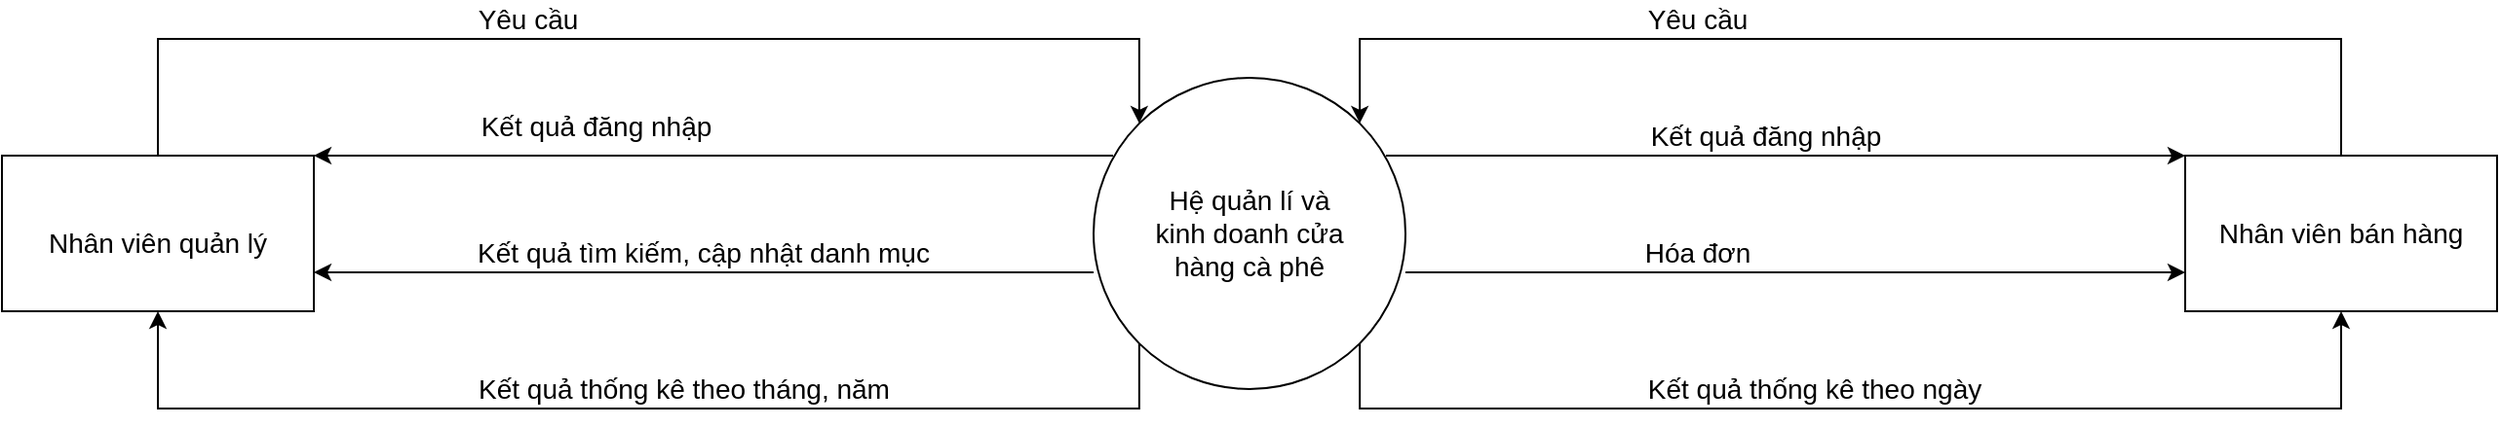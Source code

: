 <mxfile version="16.4.11" type="device"><diagram id="OmSRzT9IOsMy6QMwIVkX" name="Page-1"><mxGraphModel dx="1888" dy="641" grid="1" gridSize="10" guides="1" tooltips="1" connect="1" arrows="1" fold="1" page="1" pageScale="1" pageWidth="850" pageHeight="1100" math="0" shadow="0"><root><mxCell id="0"/><mxCell id="1" parent="0"/><mxCell id="Z8nq-rbXBbzlLNZyP6jv-1" value="" style="ellipse;whiteSpace=wrap;html=1;aspect=fixed;" parent="1" vertex="1"><mxGeometry x="320" y="320" width="160" height="160" as="geometry"/></mxCell><mxCell id="Z8nq-rbXBbzlLNZyP6jv-2" value="&lt;font style=&quot;font-size: 14px&quot;&gt;Hệ quản lí và kinh doanh cửa hàng cà phê&lt;/font&gt;" style="text;html=1;strokeColor=none;fillColor=none;align=center;verticalAlign=middle;whiteSpace=wrap;rounded=0;" parent="1" vertex="1"><mxGeometry x="345" y="385" width="110" height="30" as="geometry"/></mxCell><mxCell id="Z8nq-rbXBbzlLNZyP6jv-3" value="" style="rounded=0;whiteSpace=wrap;html=1;fontSize=14;" parent="1" vertex="1"><mxGeometry x="-240" y="360" width="160" height="80" as="geometry"/></mxCell><mxCell id="Z8nq-rbXBbzlLNZyP6jv-4" value="Nhân viên quản lý" style="text;html=1;strokeColor=none;fillColor=none;align=center;verticalAlign=middle;whiteSpace=wrap;rounded=0;fontSize=14;" parent="1" vertex="1"><mxGeometry x="-220" y="390" width="120" height="30" as="geometry"/></mxCell><mxCell id="Z8nq-rbXBbzlLNZyP6jv-5" value="" style="rounded=0;whiteSpace=wrap;html=1;fontSize=14;" parent="1" vertex="1"><mxGeometry x="880" y="360" width="160" height="80" as="geometry"/></mxCell><mxCell id="Z8nq-rbXBbzlLNZyP6jv-6" value="Nhân viên bán hàng" style="text;html=1;strokeColor=none;fillColor=none;align=center;verticalAlign=middle;whiteSpace=wrap;rounded=0;fontSize=14;" parent="1" vertex="1"><mxGeometry x="890" y="385" width="140" height="30" as="geometry"/></mxCell><mxCell id="Z8nq-rbXBbzlLNZyP6jv-13" value="Hóa đơn" style="text;html=1;strokeColor=none;fillColor=none;align=center;verticalAlign=middle;whiteSpace=wrap;rounded=0;fontSize=14;" parent="1" vertex="1"><mxGeometry x="550" y="400" width="160" height="20" as="geometry"/></mxCell><mxCell id="Z8nq-rbXBbzlLNZyP6jv-16" value="" style="endArrow=classic;html=1;rounded=0;fontSize=14;entryX=0;entryY=0;entryDx=0;entryDy=0;" parent="1" target="Z8nq-rbXBbzlLNZyP6jv-5" edge="1"><mxGeometry width="50" height="50" relative="1" as="geometry"><mxPoint x="470" y="360" as="sourcePoint"/><mxPoint x="887" y="449" as="targetPoint"/></mxGeometry></mxCell><mxCell id="Z8nq-rbXBbzlLNZyP6jv-17" value="Kết quả đăng nhập" style="text;html=1;strokeColor=none;fillColor=none;align=center;verticalAlign=middle;whiteSpace=wrap;rounded=0;fontSize=14;" parent="1" vertex="1"><mxGeometry x="600" y="340" width="130" height="20" as="geometry"/></mxCell><mxCell id="Z8nq-rbXBbzlLNZyP6jv-30" value="Kết quả thống kê theo ngày" style="text;html=1;strokeColor=none;fillColor=none;align=center;verticalAlign=middle;whiteSpace=wrap;rounded=0;fontSize=14;" parent="1" vertex="1"><mxGeometry x="600" y="470" width="180" height="20" as="geometry"/></mxCell><mxCell id="Z8nq-rbXBbzlLNZyP6jv-33" value="" style="endArrow=classic;html=1;rounded=0;fontSize=14;entryX=1;entryY=0;entryDx=0;entryDy=0;" parent="1" target="Z8nq-rbXBbzlLNZyP6jv-3" edge="1"><mxGeometry width="50" height="50" relative="1" as="geometry"><mxPoint x="330" y="360" as="sourcePoint"/><mxPoint x="-80" y="420" as="targetPoint"/></mxGeometry></mxCell><mxCell id="Z8nq-rbXBbzlLNZyP6jv-34" value="Kết quả đăng nhập" style="text;html=1;strokeColor=none;fillColor=none;align=center;verticalAlign=middle;whiteSpace=wrap;rounded=0;fontSize=14;" parent="1" vertex="1"><mxGeometry y="335" width="130" height="20" as="geometry"/></mxCell><mxCell id="Z8nq-rbXBbzlLNZyP6jv-61" value="Kết quả thống kê theo tháng, năm" style="text;html=1;strokeColor=none;fillColor=none;align=center;verticalAlign=middle;whiteSpace=wrap;rounded=0;fontSize=14;" parent="1" vertex="1"><mxGeometry y="470" width="220" height="20" as="geometry"/></mxCell><mxCell id="b3I_2MpO2rmT7nTp_MBC-2" value="" style="edgeStyle=elbowEdgeStyle;elbow=horizontal;endArrow=classic;html=1;rounded=0;exitX=0.5;exitY=0;exitDx=0;exitDy=0;entryX=0;entryY=0;entryDx=0;entryDy=0;" parent="1" source="Z8nq-rbXBbzlLNZyP6jv-3" target="Z8nq-rbXBbzlLNZyP6jv-1" edge="1"><mxGeometry width="50" height="50" relative="1" as="geometry"><mxPoint x="300" y="420" as="sourcePoint"/><mxPoint x="350" y="370" as="targetPoint"/><Array as="points"><mxPoint x="120" y="300"/></Array></mxGeometry></mxCell><mxCell id="b3I_2MpO2rmT7nTp_MBC-3" value="Yêu cầu" style="text;html=1;strokeColor=none;fillColor=none;align=center;verticalAlign=middle;whiteSpace=wrap;rounded=0;fontSize=14;" parent="1" vertex="1"><mxGeometry x="-30" y="280" width="120" height="20" as="geometry"/></mxCell><mxCell id="b3I_2MpO2rmT7nTp_MBC-5" value="" style="endArrow=classic;html=1;rounded=0;entryX=1;entryY=0.75;entryDx=0;entryDy=0;" parent="1" target="Z8nq-rbXBbzlLNZyP6jv-3" edge="1"><mxGeometry width="50" height="50" relative="1" as="geometry"><mxPoint x="320" y="420" as="sourcePoint"/><mxPoint x="350" y="370" as="targetPoint"/></mxGeometry></mxCell><mxCell id="b3I_2MpO2rmT7nTp_MBC-7" value="" style="edgeStyle=elbowEdgeStyle;elbow=horizontal;endArrow=classic;html=1;rounded=0;exitX=0;exitY=1;exitDx=0;exitDy=0;entryX=0.5;entryY=1;entryDx=0;entryDy=0;" parent="1" source="Z8nq-rbXBbzlLNZyP6jv-1" target="Z8nq-rbXBbzlLNZyP6jv-3" edge="1"><mxGeometry width="50" height="50" relative="1" as="geometry"><mxPoint x="300" y="420" as="sourcePoint"/><mxPoint x="350" y="370" as="targetPoint"/><Array as="points"><mxPoint x="80" y="490"/><mxPoint x="-160" y="480"/><mxPoint x="100" y="490"/></Array></mxGeometry></mxCell><mxCell id="b3I_2MpO2rmT7nTp_MBC-8" value="Kết quả tìm kiếm, cập nhật danh mục" style="text;html=1;strokeColor=none;fillColor=none;align=center;verticalAlign=middle;whiteSpace=wrap;rounded=0;fontSize=14;" parent="1" vertex="1"><mxGeometry x="-20" y="395" width="280" height="30" as="geometry"/></mxCell><mxCell id="b3I_2MpO2rmT7nTp_MBC-10" value="" style="edgeStyle=elbowEdgeStyle;elbow=horizontal;endArrow=classic;html=1;rounded=0;exitX=0.5;exitY=0;exitDx=0;exitDy=0;entryX=1;entryY=0;entryDx=0;entryDy=0;" parent="1" source="Z8nq-rbXBbzlLNZyP6jv-5" target="Z8nq-rbXBbzlLNZyP6jv-1" edge="1"><mxGeometry width="50" height="50" relative="1" as="geometry"><mxPoint x="580" y="420" as="sourcePoint"/><mxPoint x="630" y="370" as="targetPoint"/><Array as="points"><mxPoint x="690" y="300"/></Array></mxGeometry></mxCell><mxCell id="b3I_2MpO2rmT7nTp_MBC-11" value="Yêu cầu" style="text;html=1;strokeColor=none;fillColor=none;align=center;verticalAlign=middle;whiteSpace=wrap;rounded=0;fontSize=14;" parent="1" vertex="1"><mxGeometry x="570" y="280" width="120" height="20" as="geometry"/></mxCell><mxCell id="b3I_2MpO2rmT7nTp_MBC-12" value="" style="endArrow=classic;html=1;rounded=0;fontSize=14;" parent="1" edge="1"><mxGeometry width="50" height="50" relative="1" as="geometry"><mxPoint x="480" y="420" as="sourcePoint"/><mxPoint x="880" y="420" as="targetPoint"/></mxGeometry></mxCell><mxCell id="b3I_2MpO2rmT7nTp_MBC-13" value="" style="edgeStyle=elbowEdgeStyle;elbow=horizontal;endArrow=classic;html=1;rounded=0;exitX=1;exitY=1;exitDx=0;exitDy=0;entryX=0.5;entryY=1;entryDx=0;entryDy=0;" parent="1" source="Z8nq-rbXBbzlLNZyP6jv-1" target="Z8nq-rbXBbzlLNZyP6jv-5" edge="1"><mxGeometry width="50" height="50" relative="1" as="geometry"><mxPoint x="320" y="420" as="sourcePoint"/><mxPoint x="370" y="370" as="targetPoint"/><Array as="points"><mxPoint x="720" y="490"/></Array></mxGeometry></mxCell></root></mxGraphModel></diagram></mxfile>